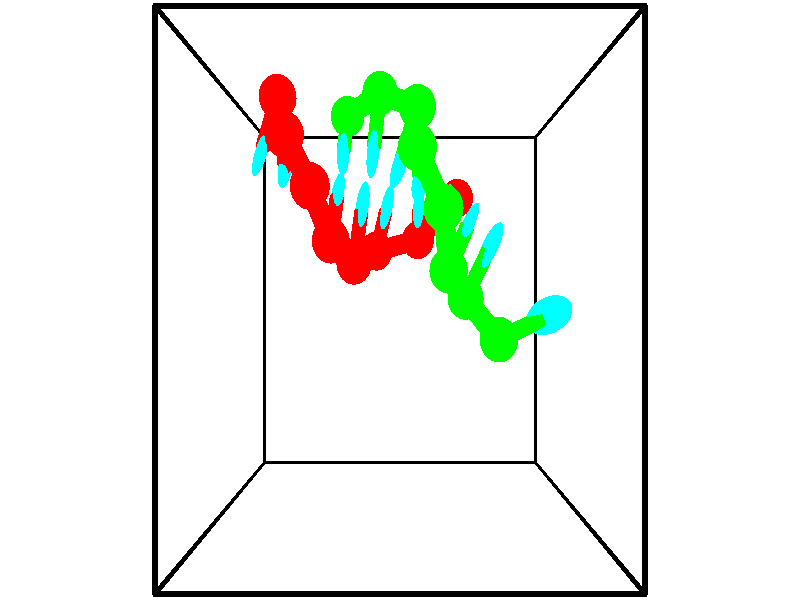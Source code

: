 // switches for output
#declare DRAW_BASES = 1; // possible values are 0, 1; only relevant for DNA ribbons
#declare DRAW_BASES_TYPE = 3; // possible values are 1, 2, 3; only relevant for DNA ribbons
#declare DRAW_FOG = 0; // set to 1 to enable fog

#include "colors.inc"

#include "transforms.inc"
background { rgb <1, 1, 1>}

#default {
   normal{
       ripples 0.25
       frequency 0.20
       turbulence 0.2
       lambda 5
   }
	finish {
		phong 0.1
		phong_size 40.
	}
}

// original window dimensions: 1024x640


// camera settings

camera {
	sky <-0, 1, 0>
	up <-0, 1, 0>
	right 1.6 * <1, 0, 0>
	location <2.5, 2.5, 11.1562>
	look_at <2.5, 2.5, 2.5>
	direction <0, 0, -8.6562>
	angle 67.0682
}


# declare cpy_camera_pos = <2.5, 2.5, 11.1562>;
# if (DRAW_FOG = 1)
fog {
	fog_type 2
	up vnormalize(cpy_camera_pos)
	color rgbt<1,1,1,0.3>
	distance 1e-5
	fog_alt 3e-3
	fog_offset 4
}
# end


// LIGHTS

# declare lum = 6;
global_settings {
	ambient_light rgb lum * <0.05, 0.05, 0.05>
	max_trace_level 15
}# declare cpy_direct_light_amount = 0.25;
light_source
{	1000 * <-1, -1, 1>,
	rgb lum * cpy_direct_light_amount
	parallel
}

light_source
{	1000 * <1, 1, -1>,
	rgb lum * cpy_direct_light_amount
	parallel
}

// strand 0

// nucleotide -1

// particle -1
sphere {
	<0.846518, 4.786853, 2.992677> 0.250000
	pigment { color rgbt <1,0,0,0> }
	no_shadow
}
cylinder {
	<0.680710, 4.462288, 2.827858>,  <0.581225, 4.267549, 2.728966>, 0.100000
	pigment { color rgbt <1,0,0,0> }
	no_shadow
}
cylinder {
	<0.680710, 4.462288, 2.827858>,  <0.846518, 4.786853, 2.992677>, 0.100000
	pigment { color rgbt <1,0,0,0> }
	no_shadow
}

// particle -1
sphere {
	<0.680710, 4.462288, 2.827858> 0.100000
	pigment { color rgbt <1,0,0,0> }
	no_shadow
}
sphere {
	0, 1
	scale<0.080000,0.200000,0.300000>
	matrix <0.910002, -0.373693, -0.179583,
		-0.008264, -0.449405, 0.893290,
		-0.414521, -0.811412, -0.412048,
		0.556354, 4.218864, 2.704244>
	pigment { color rgbt <0,1,1,0> }
	no_shadow
}
cylinder {
	<1.011948, 4.272649, 3.395606>,  <0.846518, 4.786853, 2.992677>, 0.130000
	pigment { color rgbt <1,0,0,0> }
	no_shadow
}

// nucleotide -1

// particle -1
sphere {
	<1.011948, 4.272649, 3.395606> 0.250000
	pigment { color rgbt <1,0,0,0> }
	no_shadow
}
cylinder {
	<0.946825, 4.129524, 3.027809>,  <0.907751, 4.043649, 2.807131>, 0.100000
	pigment { color rgbt <1,0,0,0> }
	no_shadow
}
cylinder {
	<0.946825, 4.129524, 3.027809>,  <1.011948, 4.272649, 3.395606>, 0.100000
	pigment { color rgbt <1,0,0,0> }
	no_shadow
}

// particle -1
sphere {
	<0.946825, 4.129524, 3.027809> 0.100000
	pigment { color rgbt <1,0,0,0> }
	no_shadow
}
sphere {
	0, 1
	scale<0.080000,0.200000,0.300000>
	matrix <0.951491, -0.303527, -0.050358,
		-0.261071, -0.883086, 0.389872,
		-0.162807, -0.357813, -0.919491,
		0.897983, 4.022180, 2.751962>
	pigment { color rgbt <0,1,1,0> }
	no_shadow
}
cylinder {
	<1.358268, 3.702666, 3.512401>,  <1.011948, 4.272649, 3.395606>, 0.130000
	pigment { color rgbt <1,0,0,0> }
	no_shadow
}

// nucleotide -1

// particle -1
sphere {
	<1.358268, 3.702666, 3.512401> 0.250000
	pigment { color rgbt <1,0,0,0> }
	no_shadow
}
cylinder {
	<1.316780, 3.794640, 3.125336>,  <1.291887, 3.849823, 2.893096>, 0.100000
	pigment { color rgbt <1,0,0,0> }
	no_shadow
}
cylinder {
	<1.316780, 3.794640, 3.125336>,  <1.358268, 3.702666, 3.512401>, 0.100000
	pigment { color rgbt <1,0,0,0> }
	no_shadow
}

// particle -1
sphere {
	<1.316780, 3.794640, 3.125336> 0.100000
	pigment { color rgbt <1,0,0,0> }
	no_shadow
}
sphere {
	0, 1
	scale<0.080000,0.200000,0.300000>
	matrix <0.932139, -0.316888, -0.175210,
		-0.346928, -0.920170, -0.181462,
		-0.103720, 0.229933, -0.967664,
		1.285664, 3.863620, 2.835037>
	pigment { color rgbt <0,1,1,0> }
	no_shadow
}
cylinder {
	<1.579345, 3.154643, 3.124973>,  <1.358268, 3.702666, 3.512401>, 0.130000
	pigment { color rgbt <1,0,0,0> }
	no_shadow
}

// nucleotide -1

// particle -1
sphere {
	<1.579345, 3.154643, 3.124973> 0.250000
	pigment { color rgbt <1,0,0,0> }
	no_shadow
}
cylinder {
	<1.605788, 3.482452, 2.897285>,  <1.621655, 3.679138, 2.760673>, 0.100000
	pigment { color rgbt <1,0,0,0> }
	no_shadow
}
cylinder {
	<1.605788, 3.482452, 2.897285>,  <1.579345, 3.154643, 3.124973>, 0.100000
	pigment { color rgbt <1,0,0,0> }
	no_shadow
}

// particle -1
sphere {
	<1.605788, 3.482452, 2.897285> 0.100000
	pigment { color rgbt <1,0,0,0> }
	no_shadow
}
sphere {
	0, 1
	scale<0.080000,0.200000,0.300000>
	matrix <0.925133, -0.264075, -0.272752,
		-0.373844, -0.508572, -0.775626,
		0.066109, 0.819524, -0.569219,
		1.625621, 3.728309, 2.726520>
	pigment { color rgbt <0,1,1,0> }
	no_shadow
}
cylinder {
	<1.841313, 2.932635, 2.510575>,  <1.579345, 3.154643, 3.124973>, 0.130000
	pigment { color rgbt <1,0,0,0> }
	no_shadow
}

// nucleotide -1

// particle -1
sphere {
	<1.841313, 2.932635, 2.510575> 0.250000
	pigment { color rgbt <1,0,0,0> }
	no_shadow
}
cylinder {
	<1.907836, 3.326958, 2.501396>,  <1.947750, 3.563551, 2.495889>, 0.100000
	pigment { color rgbt <1,0,0,0> }
	no_shadow
}
cylinder {
	<1.907836, 3.326958, 2.501396>,  <1.841313, 2.932635, 2.510575>, 0.100000
	pigment { color rgbt <1,0,0,0> }
	no_shadow
}

// particle -1
sphere {
	<1.907836, 3.326958, 2.501396> 0.100000
	pigment { color rgbt <1,0,0,0> }
	no_shadow
}
sphere {
	0, 1
	scale<0.080000,0.200000,0.300000>
	matrix <0.932562, -0.164803, -0.321196,
		-0.320419, 0.032019, -0.946734,
		0.166309, 0.985807, -0.022947,
		1.957729, 3.622700, 2.494512>
	pigment { color rgbt <0,1,1,0> }
	no_shadow
}
cylinder {
	<2.134308, 3.127442, 1.867103>,  <1.841313, 2.932635, 2.510575>, 0.130000
	pigment { color rgbt <1,0,0,0> }
	no_shadow
}

// nucleotide -1

// particle -1
sphere {
	<2.134308, 3.127442, 1.867103> 0.250000
	pigment { color rgbt <1,0,0,0> }
	no_shadow
}
cylinder {
	<2.231663, 3.409943, 2.133026>,  <2.290076, 3.579443, 2.292580>, 0.100000
	pigment { color rgbt <1,0,0,0> }
	no_shadow
}
cylinder {
	<2.231663, 3.409943, 2.133026>,  <2.134308, 3.127442, 1.867103>, 0.100000
	pigment { color rgbt <1,0,0,0> }
	no_shadow
}

// particle -1
sphere {
	<2.231663, 3.409943, 2.133026> 0.100000
	pigment { color rgbt <1,0,0,0> }
	no_shadow
}
sphere {
	0, 1
	scale<0.080000,0.200000,0.300000>
	matrix <0.969821, -0.187445, -0.155921,
		0.014496, 0.682695, -0.730560,
		0.243387, 0.706252, 0.664809,
		2.304679, 3.621818, 2.332469>
	pigment { color rgbt <0,1,1,0> }
	no_shadow
}
cylinder {
	<2.781477, 3.285792, 1.654384>,  <2.134308, 3.127442, 1.867103>, 0.130000
	pigment { color rgbt <1,0,0,0> }
	no_shadow
}

// nucleotide -1

// particle -1
sphere {
	<2.781477, 3.285792, 1.654384> 0.250000
	pigment { color rgbt <1,0,0,0> }
	no_shadow
}
cylinder {
	<2.776944, 3.473587, 2.007530>,  <2.774225, 3.586264, 2.219418>, 0.100000
	pigment { color rgbt <1,0,0,0> }
	no_shadow
}
cylinder {
	<2.776944, 3.473587, 2.007530>,  <2.781477, 3.285792, 1.654384>, 0.100000
	pigment { color rgbt <1,0,0,0> }
	no_shadow
}

// particle -1
sphere {
	<2.776944, 3.473587, 2.007530> 0.100000
	pigment { color rgbt <1,0,0,0> }
	no_shadow
}
sphere {
	0, 1
	scale<0.080000,0.200000,0.300000>
	matrix <0.991730, -0.107603, 0.069949,
		0.127839, 0.876358, -0.464385,
		-0.011332, 0.469487, 0.882867,
		2.773545, 3.614433, 2.272390>
	pigment { color rgbt <0,1,1,0> }
	no_shadow
}
cylinder {
	<3.398991, 3.836912, 1.643323>,  <2.781477, 3.285792, 1.654384>, 0.130000
	pigment { color rgbt <1,0,0,0> }
	no_shadow
}

// nucleotide -1

// particle -1
sphere {
	<3.398991, 3.836912, 1.643323> 0.250000
	pigment { color rgbt <1,0,0,0> }
	no_shadow
}
cylinder {
	<3.290270, 3.765915, 2.021660>,  <3.225037, 3.723316, 2.248662>, 0.100000
	pigment { color rgbt <1,0,0,0> }
	no_shadow
}
cylinder {
	<3.290270, 3.765915, 2.021660>,  <3.398991, 3.836912, 1.643323>, 0.100000
	pigment { color rgbt <1,0,0,0> }
	no_shadow
}

// particle -1
sphere {
	<3.290270, 3.765915, 2.021660> 0.100000
	pigment { color rgbt <1,0,0,0> }
	no_shadow
}
sphere {
	0, 1
	scale<0.080000,0.200000,0.300000>
	matrix <0.957324, -0.150215, 0.246914,
		0.098254, 0.972590, 0.210748,
		-0.271804, -0.177494, 0.945843,
		3.208729, 3.712667, 2.305413>
	pigment { color rgbt <0,1,1,0> }
	no_shadow
}
// strand 1

// nucleotide -1

// particle -1
sphere {
	<3.797164, 2.067662, 3.232270> 0.250000
	pigment { color rgbt <0,1,0,0> }
	no_shadow
}
cylinder {
	<4.140490, 2.221779, 3.367828>,  <4.346485, 2.314249, 3.449163>, 0.100000
	pigment { color rgbt <0,1,0,0> }
	no_shadow
}
cylinder {
	<4.140490, 2.221779, 3.367828>,  <3.797164, 2.067662, 3.232270>, 0.100000
	pigment { color rgbt <0,1,0,0> }
	no_shadow
}

// particle -1
sphere {
	<4.140490, 2.221779, 3.367828> 0.100000
	pigment { color rgbt <0,1,0,0> }
	no_shadow
}
sphere {
	0, 1
	scale<0.080000,0.200000,0.300000>
	matrix <-0.255119, -0.252610, 0.933329,
		0.445212, -0.887546, -0.118523,
		0.858313, 0.385291, 0.338895,
		4.397984, 2.337366, 3.469497>
	pigment { color rgbt <0,1,1,0> }
	no_shadow
}
cylinder {
	<3.416039, 2.519790, 2.713843>,  <3.797164, 2.067662, 3.232270>, 0.130000
	pigment { color rgbt <0,1,0,0> }
	no_shadow
}

// nucleotide -1

// particle -1
sphere {
	<3.416039, 2.519790, 2.713843> 0.250000
	pigment { color rgbt <0,1,0,0> }
	no_shadow
}
cylinder {
	<3.604013, 2.863235, 2.795761>,  <3.716798, 3.069303, 2.844912>, 0.100000
	pigment { color rgbt <0,1,0,0> }
	no_shadow
}
cylinder {
	<3.604013, 2.863235, 2.795761>,  <3.416039, 2.519790, 2.713843>, 0.100000
	pigment { color rgbt <0,1,0,0> }
	no_shadow
}

// particle -1
sphere {
	<3.604013, 2.863235, 2.795761> 0.100000
	pigment { color rgbt <0,1,0,0> }
	no_shadow
}
sphere {
	0, 1
	scale<0.080000,0.200000,0.300000>
	matrix <-0.867446, 0.406269, 0.287198,
		0.163389, -0.312616, 0.935722,
		0.469937, 0.858614, 0.204797,
		3.744995, 3.120820, 2.857200>
	pigment { color rgbt <0,1,1,0> }
	no_shadow
}
cylinder {
	<3.136793, 2.820439, 3.242526>,  <3.416039, 2.519790, 2.713843>, 0.130000
	pigment { color rgbt <0,1,0,0> }
	no_shadow
}

// nucleotide -1

// particle -1
sphere {
	<3.136793, 2.820439, 3.242526> 0.250000
	pigment { color rgbt <0,1,0,0> }
	no_shadow
}
cylinder {
	<3.306858, 3.132355, 3.058716>,  <3.408897, 3.319504, 2.948430>, 0.100000
	pigment { color rgbt <0,1,0,0> }
	no_shadow
}
cylinder {
	<3.306858, 3.132355, 3.058716>,  <3.136793, 2.820439, 3.242526>, 0.100000
	pigment { color rgbt <0,1,0,0> }
	no_shadow
}

// particle -1
sphere {
	<3.306858, 3.132355, 3.058716> 0.100000
	pigment { color rgbt <0,1,0,0> }
	no_shadow
}
sphere {
	0, 1
	scale<0.080000,0.200000,0.300000>
	matrix <-0.870620, 0.491160, 0.027956,
		0.247500, 0.388187, 0.887724,
		0.425163, 0.779790, -0.459526,
		3.434407, 3.366292, 2.920858>
	pigment { color rgbt <0,1,1,0> }
	no_shadow
}
cylinder {
	<3.045987, 3.460854, 3.580270>,  <3.136793, 2.820439, 3.242526>, 0.130000
	pigment { color rgbt <0,1,0,0> }
	no_shadow
}

// nucleotide -1

// particle -1
sphere {
	<3.045987, 3.460854, 3.580270> 0.250000
	pigment { color rgbt <0,1,0,0> }
	no_shadow
}
cylinder {
	<3.083406, 3.538345, 3.189636>,  <3.105858, 3.584840, 2.955256>, 0.100000
	pigment { color rgbt <0,1,0,0> }
	no_shadow
}
cylinder {
	<3.083406, 3.538345, 3.189636>,  <3.045987, 3.460854, 3.580270>, 0.100000
	pigment { color rgbt <0,1,0,0> }
	no_shadow
}

// particle -1
sphere {
	<3.083406, 3.538345, 3.189636> 0.100000
	pigment { color rgbt <0,1,0,0> }
	no_shadow
}
sphere {
	0, 1
	scale<0.080000,0.200000,0.300000>
	matrix <-0.925682, 0.378054, -0.013677,
		0.366552, 0.905287, 0.214698,
		0.093549, 0.193729, -0.976585,
		3.111471, 3.596464, 2.896661>
	pigment { color rgbt <0,1,1,0> }
	no_shadow
}
cylinder {
	<2.720362, 4.121542, 3.456624>,  <3.045987, 3.460854, 3.580270>, 0.130000
	pigment { color rgbt <0,1,0,0> }
	no_shadow
}

// nucleotide -1

// particle -1
sphere {
	<2.720362, 4.121542, 3.456624> 0.250000
	pigment { color rgbt <0,1,0,0> }
	no_shadow
}
cylinder {
	<2.755260, 3.971947, 3.087296>,  <2.776200, 3.882190, 2.865698>, 0.100000
	pigment { color rgbt <0,1,0,0> }
	no_shadow
}
cylinder {
	<2.755260, 3.971947, 3.087296>,  <2.720362, 4.121542, 3.456624>, 0.100000
	pigment { color rgbt <0,1,0,0> }
	no_shadow
}

// particle -1
sphere {
	<2.755260, 3.971947, 3.087296> 0.100000
	pigment { color rgbt <0,1,0,0> }
	no_shadow
}
sphere {
	0, 1
	scale<0.080000,0.200000,0.300000>
	matrix <-0.859301, 0.440646, -0.259679,
		0.503974, 0.816067, -0.282922,
		0.087247, -0.373986, -0.923321,
		2.781435, 3.859751, 2.810299>
	pigment { color rgbt <0,1,1,0> }
	no_shadow
}
cylinder {
	<2.736419, 4.681413, 2.971420>,  <2.720362, 4.121542, 3.456624>, 0.130000
	pigment { color rgbt <0,1,0,0> }
	no_shadow
}

// nucleotide -1

// particle -1
sphere {
	<2.736419, 4.681413, 2.971420> 0.250000
	pigment { color rgbt <0,1,0,0> }
	no_shadow
}
cylinder {
	<2.601566, 4.342369, 2.807518>,  <2.520655, 4.138943, 2.709177>, 0.100000
	pigment { color rgbt <0,1,0,0> }
	no_shadow
}
cylinder {
	<2.601566, 4.342369, 2.807518>,  <2.736419, 4.681413, 2.971420>, 0.100000
	pigment { color rgbt <0,1,0,0> }
	no_shadow
}

// particle -1
sphere {
	<2.601566, 4.342369, 2.807518> 0.100000
	pigment { color rgbt <0,1,0,0> }
	no_shadow
}
sphere {
	0, 1
	scale<0.080000,0.200000,0.300000>
	matrix <-0.864016, 0.451423, -0.222920,
		0.373922, 0.278881, -0.884538,
		-0.337133, -0.847610, -0.409755,
		2.500427, 4.088086, 2.684591>
	pigment { color rgbt <0,1,1,0> }
	no_shadow
}
cylinder {
	<2.219227, 4.931333, 2.639464>,  <2.736419, 4.681413, 2.971420>, 0.130000
	pigment { color rgbt <0,1,0,0> }
	no_shadow
}

// nucleotide -1

// particle -1
sphere {
	<2.219227, 4.931333, 2.639464> 0.250000
	pigment { color rgbt <0,1,0,0> }
	no_shadow
}
cylinder {
	<2.162319, 4.536400, 2.611366>,  <2.128175, 4.299440, 2.594508>, 0.100000
	pigment { color rgbt <0,1,0,0> }
	no_shadow
}
cylinder {
	<2.162319, 4.536400, 2.611366>,  <2.219227, 4.931333, 2.639464>, 0.100000
	pigment { color rgbt <0,1,0,0> }
	no_shadow
}

// particle -1
sphere {
	<2.162319, 4.536400, 2.611366> 0.100000
	pigment { color rgbt <0,1,0,0> }
	no_shadow
}
sphere {
	0, 1
	scale<0.080000,0.200000,0.300000>
	matrix <-0.981770, 0.149792, -0.117006,
		0.126046, 0.052316, -0.990644,
		-0.142269, -0.987332, -0.070243,
		2.119638, 4.240200, 2.590293>
	pigment { color rgbt <0,1,1,0> }
	no_shadow
}
cylinder {
	<1.713899, 4.796299, 2.085608>,  <2.219227, 4.931333, 2.639464>, 0.130000
	pigment { color rgbt <0,1,0,0> }
	no_shadow
}

// nucleotide -1

// particle -1
sphere {
	<1.713899, 4.796299, 2.085608> 0.250000
	pigment { color rgbt <0,1,0,0> }
	no_shadow
}
cylinder {
	<1.698357, 4.480591, 2.330734>,  <1.689031, 4.291166, 2.477810>, 0.100000
	pigment { color rgbt <0,1,0,0> }
	no_shadow
}
cylinder {
	<1.698357, 4.480591, 2.330734>,  <1.713899, 4.796299, 2.085608>, 0.100000
	pigment { color rgbt <0,1,0,0> }
	no_shadow
}

// particle -1
sphere {
	<1.698357, 4.480591, 2.330734> 0.100000
	pigment { color rgbt <0,1,0,0> }
	no_shadow
}
sphere {
	0, 1
	scale<0.080000,0.200000,0.300000>
	matrix <-0.997454, -0.006070, -0.071061,
		0.059806, -0.614015, -0.787025,
		-0.038856, -0.789271, 0.612815,
		1.686700, 4.243810, 2.514579>
	pigment { color rgbt <0,1,1,0> }
	no_shadow
}
// box output
cylinder {
	<0.000000, 0.000000, 0.000000>,  <5.000000, 0.000000, 0.000000>, 0.025000
	pigment { color rgbt <0,0,0,0> }
	no_shadow
}
cylinder {
	<0.000000, 0.000000, 0.000000>,  <0.000000, 5.000000, 0.000000>, 0.025000
	pigment { color rgbt <0,0,0,0> }
	no_shadow
}
cylinder {
	<0.000000, 0.000000, 0.000000>,  <0.000000, 0.000000, 5.000000>, 0.025000
	pigment { color rgbt <0,0,0,0> }
	no_shadow
}
cylinder {
	<5.000000, 5.000000, 5.000000>,  <0.000000, 5.000000, 5.000000>, 0.025000
	pigment { color rgbt <0,0,0,0> }
	no_shadow
}
cylinder {
	<5.000000, 5.000000, 5.000000>,  <5.000000, 0.000000, 5.000000>, 0.025000
	pigment { color rgbt <0,0,0,0> }
	no_shadow
}
cylinder {
	<5.000000, 5.000000, 5.000000>,  <5.000000, 5.000000, 0.000000>, 0.025000
	pigment { color rgbt <0,0,0,0> }
	no_shadow
}
cylinder {
	<0.000000, 0.000000, 5.000000>,  <0.000000, 5.000000, 5.000000>, 0.025000
	pigment { color rgbt <0,0,0,0> }
	no_shadow
}
cylinder {
	<0.000000, 0.000000, 5.000000>,  <5.000000, 0.000000, 5.000000>, 0.025000
	pigment { color rgbt <0,0,0,0> }
	no_shadow
}
cylinder {
	<5.000000, 5.000000, 0.000000>,  <0.000000, 5.000000, 0.000000>, 0.025000
	pigment { color rgbt <0,0,0,0> }
	no_shadow
}
cylinder {
	<5.000000, 5.000000, 0.000000>,  <5.000000, 0.000000, 0.000000>, 0.025000
	pigment { color rgbt <0,0,0,0> }
	no_shadow
}
cylinder {
	<5.000000, 0.000000, 5.000000>,  <5.000000, 0.000000, 0.000000>, 0.025000
	pigment { color rgbt <0,0,0,0> }
	no_shadow
}
cylinder {
	<0.000000, 5.000000, 0.000000>,  <0.000000, 5.000000, 5.000000>, 0.025000
	pigment { color rgbt <0,0,0,0> }
	no_shadow
}
// end of box output
